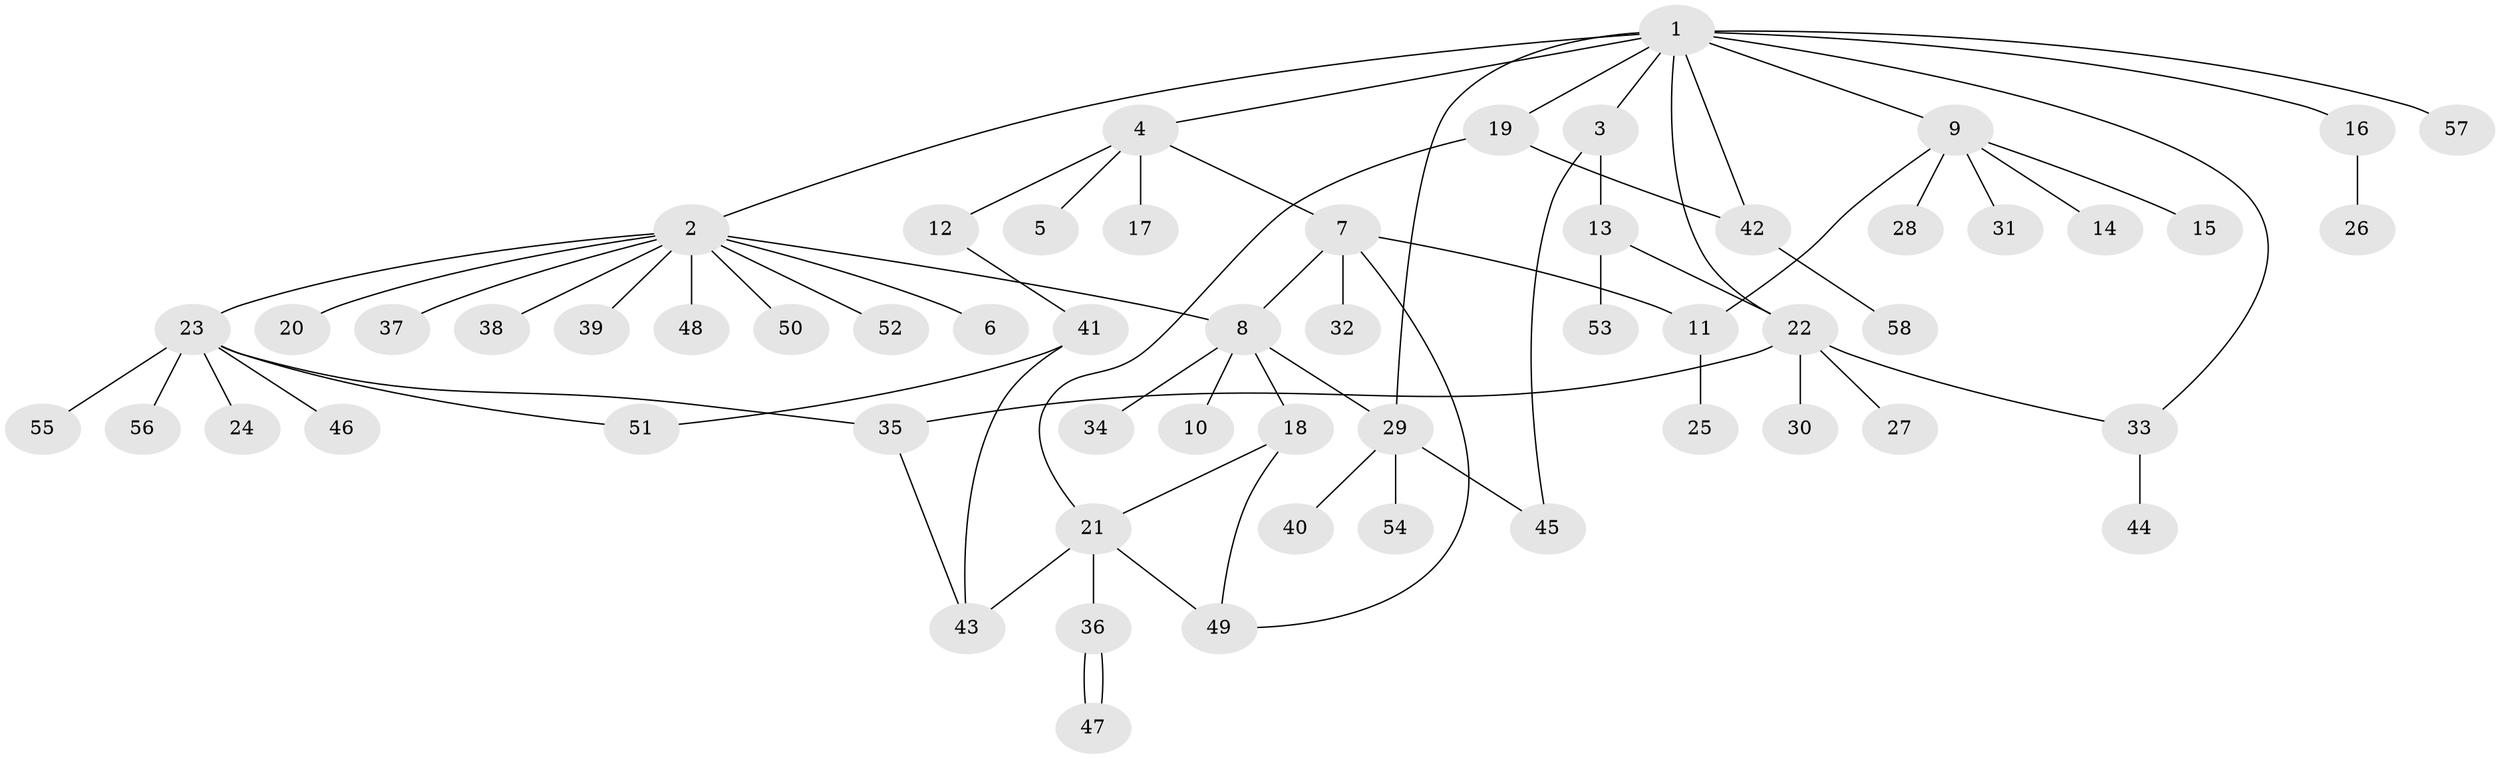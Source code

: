 // coarse degree distribution, {10: 0.045454545454545456, 5: 0.09090909090909091, 1: 0.6363636363636364, 9: 0.022727272727272728, 3: 0.06818181818181818, 2: 0.06818181818181818, 6: 0.045454545454545456, 4: 0.022727272727272728}
// Generated by graph-tools (version 1.1) at 2025/51/02/27/25 19:51:58]
// undirected, 58 vertices, 72 edges
graph export_dot {
graph [start="1"]
  node [color=gray90,style=filled];
  1;
  2;
  3;
  4;
  5;
  6;
  7;
  8;
  9;
  10;
  11;
  12;
  13;
  14;
  15;
  16;
  17;
  18;
  19;
  20;
  21;
  22;
  23;
  24;
  25;
  26;
  27;
  28;
  29;
  30;
  31;
  32;
  33;
  34;
  35;
  36;
  37;
  38;
  39;
  40;
  41;
  42;
  43;
  44;
  45;
  46;
  47;
  48;
  49;
  50;
  51;
  52;
  53;
  54;
  55;
  56;
  57;
  58;
  1 -- 2;
  1 -- 3;
  1 -- 4;
  1 -- 9;
  1 -- 16;
  1 -- 19;
  1 -- 22;
  1 -- 29;
  1 -- 33;
  1 -- 42;
  1 -- 57;
  2 -- 6;
  2 -- 8;
  2 -- 20;
  2 -- 23;
  2 -- 37;
  2 -- 38;
  2 -- 39;
  2 -- 48;
  2 -- 50;
  2 -- 52;
  3 -- 13;
  3 -- 45;
  4 -- 5;
  4 -- 7;
  4 -- 12;
  4 -- 17;
  7 -- 8;
  7 -- 11;
  7 -- 32;
  7 -- 49;
  8 -- 10;
  8 -- 18;
  8 -- 29;
  8 -- 34;
  9 -- 11;
  9 -- 14;
  9 -- 15;
  9 -- 28;
  9 -- 31;
  11 -- 25;
  12 -- 41;
  13 -- 22;
  13 -- 53;
  16 -- 26;
  18 -- 21;
  18 -- 49;
  19 -- 21;
  19 -- 42;
  21 -- 36;
  21 -- 43;
  21 -- 49;
  22 -- 27;
  22 -- 30;
  22 -- 33;
  22 -- 35;
  23 -- 24;
  23 -- 35;
  23 -- 46;
  23 -- 51;
  23 -- 55;
  23 -- 56;
  29 -- 40;
  29 -- 45;
  29 -- 54;
  33 -- 44;
  35 -- 43;
  36 -- 47;
  36 -- 47;
  41 -- 43;
  41 -- 51;
  42 -- 58;
}
